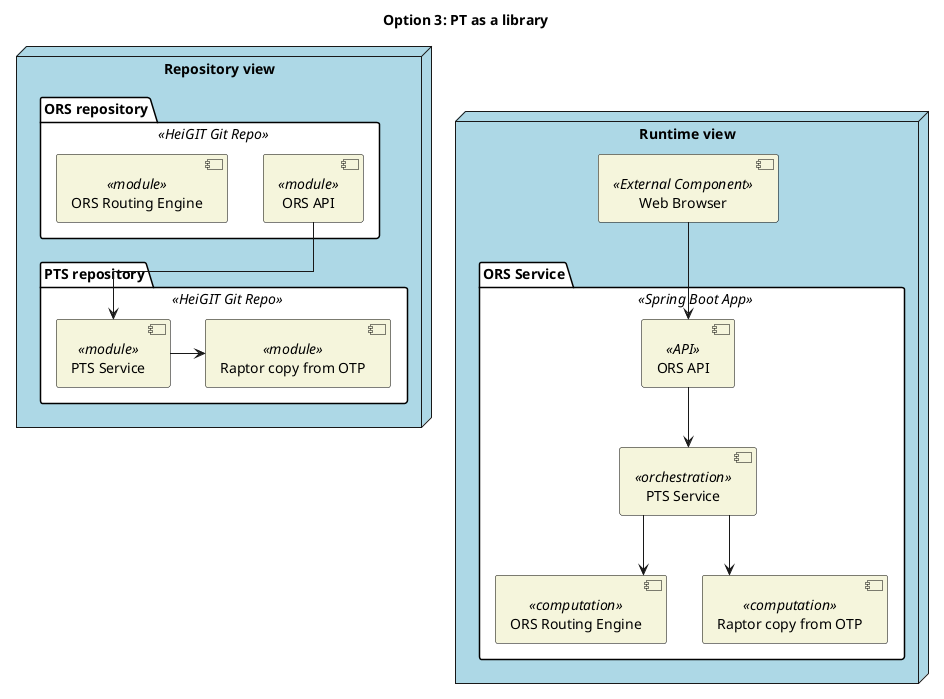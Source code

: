 @startuml

title "Option 3: PT as a library"

skinparam linetype ortho


<style>
    node {
      BackGroundColor #lightblue
    }

    folder {
      BackGroundColor #white
    }

    component {
      BackGroundColor #beige
      LineColor black
    }
</style>


node "Repository view"  {

    folder "PTS repository" <<HeiGIT Git Repo>>  {
        component "PTS Service" as pts <<module>>
        component "Raptor copy from OTP" as raptormodule <<module>>

        pts -> raptormodule
    }

    folder "ORS repository" <<HeiGIT Git Repo>>  {
        component "ORS API" as ors_api <<module>>
        component "ORS Routing Engine" as routinglib <<module>>
    }

    ors_api --> pts



}


node "Runtime view"  {

    component "Web Browser" <<External Component>> as browser


    folder "ORS Service" as service <<Spring Boot App>> {

        component "ORS API" as api <<API>>
        component "ORS Routing Engine" as routing <<computation>>
        component "Raptor copy from OTP" as raptor <<computation>>
        component "PTS Service" as pts_service <<orchestration>>

        api --> pts_service
        pts_service --> routing
        pts_service --> raptor
    }

    browser --> api

}


@enduml